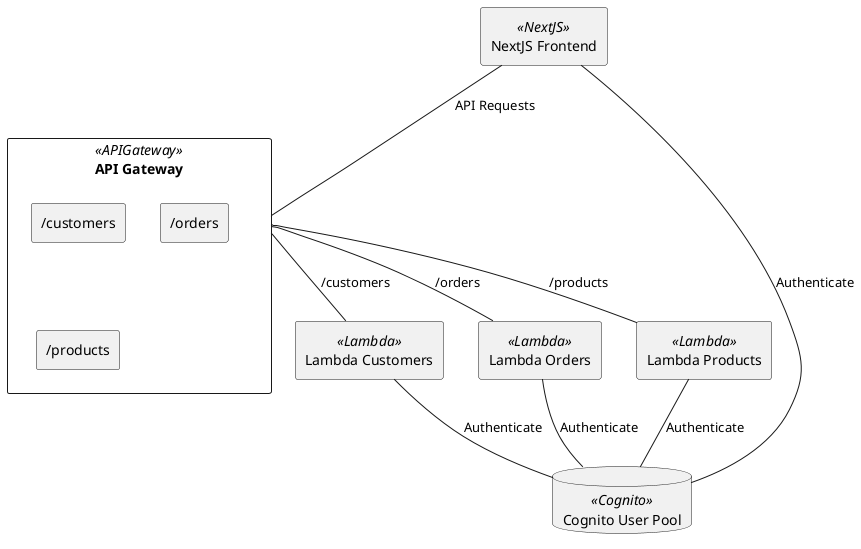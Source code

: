 @startuml

skinparam component {
  BackgroundColor<<Lambda>> PaleGreen
  BorderColor<<Lambda>> DarkGreen
  BackgroundColor<<APIGateway>> LightBlue
  BorderColor<<APIGateway>> Blue
  BackgroundColor<<Cognito>> LightYellow
  BorderColor<<Cognito>> Orange
  BackgroundColor<<NextJS>> LightGrey
  BorderColor<<NextJS>> Grey
}

rectangle "NextJS Frontend" as NextJSFrontend <<NextJS>>

database "Cognito User Pool" as CognitoUserPool <<Cognito>>

rectangle "API Gateway" as APIGateway <<APIGateway>> {
  rectangle "/customers" as CustomersEndpoint
  rectangle "/orders" as OrdersEndpoint
  rectangle "/products" as ProductsEndpoint
}

rectangle "Lambda Customers" as CustomersLambda <<Lambda>>
rectangle "Lambda Orders" as OrdersLambda <<Lambda>>
rectangle "Lambda Products" as ProductsLambda <<Lambda>>

NextJSFrontend -- APIGateway : API Requests
APIGateway -- CustomersLambda : /customers
APIGateway -- OrdersLambda : /orders
APIGateway -- ProductsLambda : /products

CustomersLambda -- CognitoUserPool : Authenticate
OrdersLambda -- CognitoUserPool : Authenticate
ProductsLambda -- CognitoUserPool : Authenticate
NextJSFrontend -- CognitoUserPool : Authenticate

@enduml
